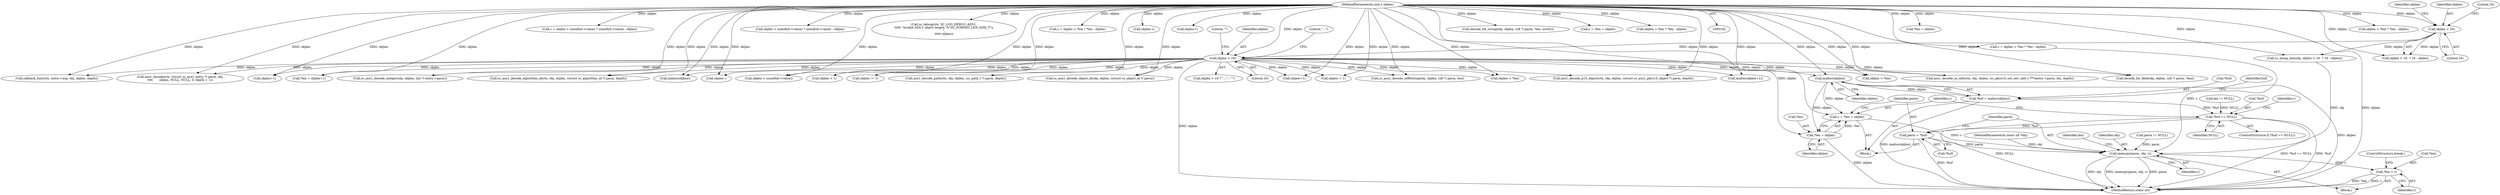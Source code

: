 digraph "0_OpenSC_a3fc7693f3a035a8a7921cffb98432944bb42740@API" {
"1000477" [label="(Call,malloc(objlen))"];
"1000150" [label="(Call,objlen > 16)"];
"1000106" [label="(MethodParameterIn,size_t objlen)"];
"1000144" [label="(Call,objlen > 16)"];
"1000474" [label="(Call,*buf = malloc(objlen))"];
"1000480" [label="(Call,*buf == NULL)"];
"1000495" [label="(Call,parm = *buf)"];
"1000510" [label="(Call,memcpy(parm, obj, c))"];
"1000514" [label="(Call,*len = c)"];
"1000489" [label="(Call,c = *len = objlen)"];
"1000491" [label="(Call,*len = objlen)"];
"1000150" [label="(Call,objlen > 16)"];
"1000422" [label="(Call,*len = objlen)"];
"1000351" [label="(Call,decode_bit_field(obj, objlen, (u8 *) parm, *len))"];
"1000614" [label="(Call,asn1_decode_path(ctx, obj, objlen, (sc_path_t *) parm, depth))"];
"1000458" [label="(Call,len != NULL)"];
"1000490" [label="(Identifier,c)"];
"1000433" [label="(Call,objlen > *len ? *len : objlen)"];
"1000452" [label="(Call,parm != NULL)"];
"1000149" [label="(Call,objlen > 16 ? \"...\" : \"\")"];
"1000141" [label="(Call,sc_dump_hex(obj, objlen > 16  ? 16 : objlen))"];
"1000478" [label="(Identifier,objlen)"];
"1000151" [label="(Identifier,objlen)"];
"1000730" [label="(Call,callback_func(ctx, entry->arg, obj, objlen, depth))"];
"1000153" [label="(Literal,\"...\")"];
"1000167" [label="(Call,asn1_decode(ctx, (struct sc_asn1_entry *) parm, obj,\n\t\t\t\t       objlen, NULL, NULL, 0, depth + 1))"];
"1000577" [label="(Call,objlen+1)"];
"1000638" [label="(Call,c = objlen > sizeof(id->value) ? sizeof(id->value) : objlen)"];
"1000491" [label="(Call,*len = objlen)"];
"1000500" [label="(Call,c = objlen > *len ? *len : objlen)"];
"1000146" [label="(Literal,16)"];
"1000147" [label="(Literal,16)"];
"1000467" [label="(Block,)"];
"1000574" [label="(Call,*len = objlen+1)"];
"1000483" [label="(Identifier,NULL)"];
"1000516" [label="(Identifier,len)"];
"1000494" [label="(Identifier,objlen)"];
"1000518" [label="(ControlStructure,break;)"];
"1000224" [label="(Call,sc_asn1_decode_integer(obj, objlen, (int *) entry->parm))"];
"1000691" [label="(Call,sc_asn1_decode_algorithm_id(ctx, obj, objlen, (struct sc_algorithm_id *) parm, depth))"];
"1000152" [label="(Literal,16)"];
"1000481" [label="(Call,*buf)"];
"1000640" [label="(Call,objlen > sizeof(id->value) ? sizeof(id->value) : objlen)"];
"1000474" [label="(Call,*buf = malloc(objlen))"];
"1000408" [label="(Call,malloc(objlen))"];
"1000513" [label="(Identifier,c)"];
"1000492" [label="(Call,*len)"];
"1000479" [label="(ControlStructure,if (*buf == NULL))"];
"1000194" [label="(Call,sc_debug(ctx, SC_LOG_DEBUG_ASN1,\n\t\t\t\t\t \"invalid ASN.1 object length: %\"SC_FORMAT_LEN_SIZE_T\"u\n\",\n\t\t\t\t\t objlen))"];
"1000510" [label="(Call,memcpy(parm, obj, c))"];
"1000512" [label="(Identifier,obj)"];
"1000105" [label="(MethodParameterIn,const u8 *obj)"];
"1000480" [label="(Call,*buf == NULL)"];
"1000388" [label="(Call,objlen--)"];
"1000641" [label="(Call,objlen > sizeof(id->value))"];
"1000431" [label="(Call,c = objlen > *len ? *len : objlen)"];
"1000272" [label="(Call,objlen < 1)"];
"1000190" [label="(Call,objlen != 1)"];
"1000313" [label="(Call,objlen-1)"];
"1000143" [label="(Call,objlen > 16  ? 16 : objlen)"];
"1000526" [label="(Call,sc_asn1_decode_object_id(obj, objlen, (struct sc_object_id *) parm))"];
"1000561" [label="(Call,objlen+1)"];
"1000297" [label="(Call,objlen-1)"];
"1000673" [label="(Call,asn1_decode_p15_object(ctx, obj, objlen, (struct sc_asn1_pkcs15_object *) parm, depth))"];
"1000560" [label="(Call,malloc(objlen+1))"];
"1000497" [label="(Call,*buf)"];
"1000496" [label="(Identifier,parm)"];
"1000503" [label="(Call,objlen > *len)"];
"1000477" [label="(Call,malloc(objlen))"];
"1000709" [label="(Call,asn1_decode_se_info(ctx, obj, objlen, (sc_pkcs15_sec_env_info_t ***)entry->parm, len, depth))"];
"1000384" [label="(Call,objlen > 1)"];
"1000586" [label="(Call,sc_asn1_decode_utf8string(obj, objlen, (u8 *) parm, len))"];
"1000148" [label="(Identifier,objlen)"];
"1000106" [label="(MethodParameterIn,size_t objlen)"];
"1000482" [label="(Identifier,buf)"];
"1000511" [label="(Identifier,parm)"];
"1000486" [label="(Identifier,r)"];
"1000517" [label="(Identifier,c)"];
"1000434" [label="(Call,objlen > *len)"];
"1000322" [label="(Call,decode_bit_string(obj, objlen, (u8 *) parm, *len, invert))"];
"1000475" [label="(Call,*buf)"];
"1000455" [label="(Block,)"];
"1000145" [label="(Identifier,objlen)"];
"1000154" [label="(Literal,\"\")"];
"1000420" [label="(Call,c = *len = objlen)"];
"1000515" [label="(Call,*len)"];
"1000502" [label="(Call,objlen > *len ? *len : objlen)"];
"1000514" [label="(Call,*len = c)"];
"1000770" [label="(MethodReturn,static int)"];
"1000495" [label="(Call,parm = *buf)"];
"1000144" [label="(Call,objlen > 16)"];
"1000489" [label="(Call,c = *len = objlen)"];
"1000477" -> "1000474"  [label="AST: "];
"1000477" -> "1000478"  [label="CFG: "];
"1000478" -> "1000477"  [label="AST: "];
"1000474" -> "1000477"  [label="CFG: "];
"1000477" -> "1000770"  [label="DDG: objlen"];
"1000477" -> "1000474"  [label="DDG: objlen"];
"1000150" -> "1000477"  [label="DDG: objlen"];
"1000106" -> "1000477"  [label="DDG: objlen"];
"1000477" -> "1000489"  [label="DDG: objlen"];
"1000477" -> "1000491"  [label="DDG: objlen"];
"1000150" -> "1000149"  [label="AST: "];
"1000150" -> "1000152"  [label="CFG: "];
"1000151" -> "1000150"  [label="AST: "];
"1000152" -> "1000150"  [label="AST: "];
"1000153" -> "1000150"  [label="CFG: "];
"1000154" -> "1000150"  [label="CFG: "];
"1000150" -> "1000770"  [label="DDG: objlen"];
"1000106" -> "1000150"  [label="DDG: objlen"];
"1000144" -> "1000150"  [label="DDG: objlen"];
"1000150" -> "1000167"  [label="DDG: objlen"];
"1000150" -> "1000190"  [label="DDG: objlen"];
"1000150" -> "1000224"  [label="DDG: objlen"];
"1000150" -> "1000272"  [label="DDG: objlen"];
"1000150" -> "1000351"  [label="DDG: objlen"];
"1000150" -> "1000384"  [label="DDG: objlen"];
"1000150" -> "1000388"  [label="DDG: objlen"];
"1000150" -> "1000408"  [label="DDG: objlen"];
"1000150" -> "1000434"  [label="DDG: objlen"];
"1000150" -> "1000503"  [label="DDG: objlen"];
"1000150" -> "1000526"  [label="DDG: objlen"];
"1000150" -> "1000560"  [label="DDG: objlen"];
"1000150" -> "1000561"  [label="DDG: objlen"];
"1000150" -> "1000574"  [label="DDG: objlen"];
"1000150" -> "1000577"  [label="DDG: objlen"];
"1000150" -> "1000586"  [label="DDG: objlen"];
"1000150" -> "1000614"  [label="DDG: objlen"];
"1000150" -> "1000641"  [label="DDG: objlen"];
"1000150" -> "1000673"  [label="DDG: objlen"];
"1000150" -> "1000691"  [label="DDG: objlen"];
"1000150" -> "1000709"  [label="DDG: objlen"];
"1000150" -> "1000730"  [label="DDG: objlen"];
"1000106" -> "1000102"  [label="AST: "];
"1000106" -> "1000770"  [label="DDG: objlen"];
"1000106" -> "1000141"  [label="DDG: objlen"];
"1000106" -> "1000144"  [label="DDG: objlen"];
"1000106" -> "1000143"  [label="DDG: objlen"];
"1000106" -> "1000167"  [label="DDG: objlen"];
"1000106" -> "1000190"  [label="DDG: objlen"];
"1000106" -> "1000194"  [label="DDG: objlen"];
"1000106" -> "1000224"  [label="DDG: objlen"];
"1000106" -> "1000272"  [label="DDG: objlen"];
"1000106" -> "1000297"  [label="DDG: objlen"];
"1000106" -> "1000313"  [label="DDG: objlen"];
"1000106" -> "1000322"  [label="DDG: objlen"];
"1000106" -> "1000351"  [label="DDG: objlen"];
"1000106" -> "1000384"  [label="DDG: objlen"];
"1000106" -> "1000388"  [label="DDG: objlen"];
"1000106" -> "1000408"  [label="DDG: objlen"];
"1000106" -> "1000420"  [label="DDG: objlen"];
"1000106" -> "1000422"  [label="DDG: objlen"];
"1000106" -> "1000431"  [label="DDG: objlen"];
"1000106" -> "1000434"  [label="DDG: objlen"];
"1000106" -> "1000433"  [label="DDG: objlen"];
"1000106" -> "1000489"  [label="DDG: objlen"];
"1000106" -> "1000491"  [label="DDG: objlen"];
"1000106" -> "1000500"  [label="DDG: objlen"];
"1000106" -> "1000503"  [label="DDG: objlen"];
"1000106" -> "1000502"  [label="DDG: objlen"];
"1000106" -> "1000526"  [label="DDG: objlen"];
"1000106" -> "1000560"  [label="DDG: objlen"];
"1000106" -> "1000561"  [label="DDG: objlen"];
"1000106" -> "1000574"  [label="DDG: objlen"];
"1000106" -> "1000577"  [label="DDG: objlen"];
"1000106" -> "1000586"  [label="DDG: objlen"];
"1000106" -> "1000614"  [label="DDG: objlen"];
"1000106" -> "1000638"  [label="DDG: objlen"];
"1000106" -> "1000641"  [label="DDG: objlen"];
"1000106" -> "1000640"  [label="DDG: objlen"];
"1000106" -> "1000673"  [label="DDG: objlen"];
"1000106" -> "1000691"  [label="DDG: objlen"];
"1000106" -> "1000709"  [label="DDG: objlen"];
"1000106" -> "1000730"  [label="DDG: objlen"];
"1000144" -> "1000143"  [label="AST: "];
"1000144" -> "1000146"  [label="CFG: "];
"1000145" -> "1000144"  [label="AST: "];
"1000146" -> "1000144"  [label="AST: "];
"1000147" -> "1000144"  [label="CFG: "];
"1000148" -> "1000144"  [label="CFG: "];
"1000144" -> "1000141"  [label="DDG: objlen"];
"1000144" -> "1000143"  [label="DDG: objlen"];
"1000474" -> "1000467"  [label="AST: "];
"1000475" -> "1000474"  [label="AST: "];
"1000482" -> "1000474"  [label="CFG: "];
"1000474" -> "1000770"  [label="DDG: malloc(objlen)"];
"1000474" -> "1000480"  [label="DDG: *buf"];
"1000480" -> "1000479"  [label="AST: "];
"1000480" -> "1000483"  [label="CFG: "];
"1000481" -> "1000480"  [label="AST: "];
"1000483" -> "1000480"  [label="AST: "];
"1000486" -> "1000480"  [label="CFG: "];
"1000490" -> "1000480"  [label="CFG: "];
"1000480" -> "1000770"  [label="DDG: NULL"];
"1000480" -> "1000770"  [label="DDG: *buf == NULL"];
"1000480" -> "1000770"  [label="DDG: *buf"];
"1000458" -> "1000480"  [label="DDG: NULL"];
"1000480" -> "1000495"  [label="DDG: *buf"];
"1000495" -> "1000467"  [label="AST: "];
"1000495" -> "1000497"  [label="CFG: "];
"1000496" -> "1000495"  [label="AST: "];
"1000497" -> "1000495"  [label="AST: "];
"1000511" -> "1000495"  [label="CFG: "];
"1000495" -> "1000770"  [label="DDG: *buf"];
"1000495" -> "1000510"  [label="DDG: parm"];
"1000510" -> "1000455"  [label="AST: "];
"1000510" -> "1000513"  [label="CFG: "];
"1000511" -> "1000510"  [label="AST: "];
"1000512" -> "1000510"  [label="AST: "];
"1000513" -> "1000510"  [label="AST: "];
"1000516" -> "1000510"  [label="CFG: "];
"1000510" -> "1000770"  [label="DDG: parm"];
"1000510" -> "1000770"  [label="DDG: obj"];
"1000510" -> "1000770"  [label="DDG: memcpy(parm, obj, c)"];
"1000452" -> "1000510"  [label="DDG: parm"];
"1000141" -> "1000510"  [label="DDG: obj"];
"1000105" -> "1000510"  [label="DDG: obj"];
"1000500" -> "1000510"  [label="DDG: c"];
"1000489" -> "1000510"  [label="DDG: c"];
"1000510" -> "1000514"  [label="DDG: c"];
"1000514" -> "1000455"  [label="AST: "];
"1000514" -> "1000517"  [label="CFG: "];
"1000515" -> "1000514"  [label="AST: "];
"1000517" -> "1000514"  [label="AST: "];
"1000518" -> "1000514"  [label="CFG: "];
"1000514" -> "1000770"  [label="DDG: *len"];
"1000514" -> "1000770"  [label="DDG: c"];
"1000489" -> "1000467"  [label="AST: "];
"1000489" -> "1000491"  [label="CFG: "];
"1000490" -> "1000489"  [label="AST: "];
"1000491" -> "1000489"  [label="AST: "];
"1000496" -> "1000489"  [label="CFG: "];
"1000491" -> "1000489"  [label="DDG: *len"];
"1000491" -> "1000494"  [label="CFG: "];
"1000492" -> "1000491"  [label="AST: "];
"1000494" -> "1000491"  [label="AST: "];
"1000491" -> "1000770"  [label="DDG: objlen"];
}
